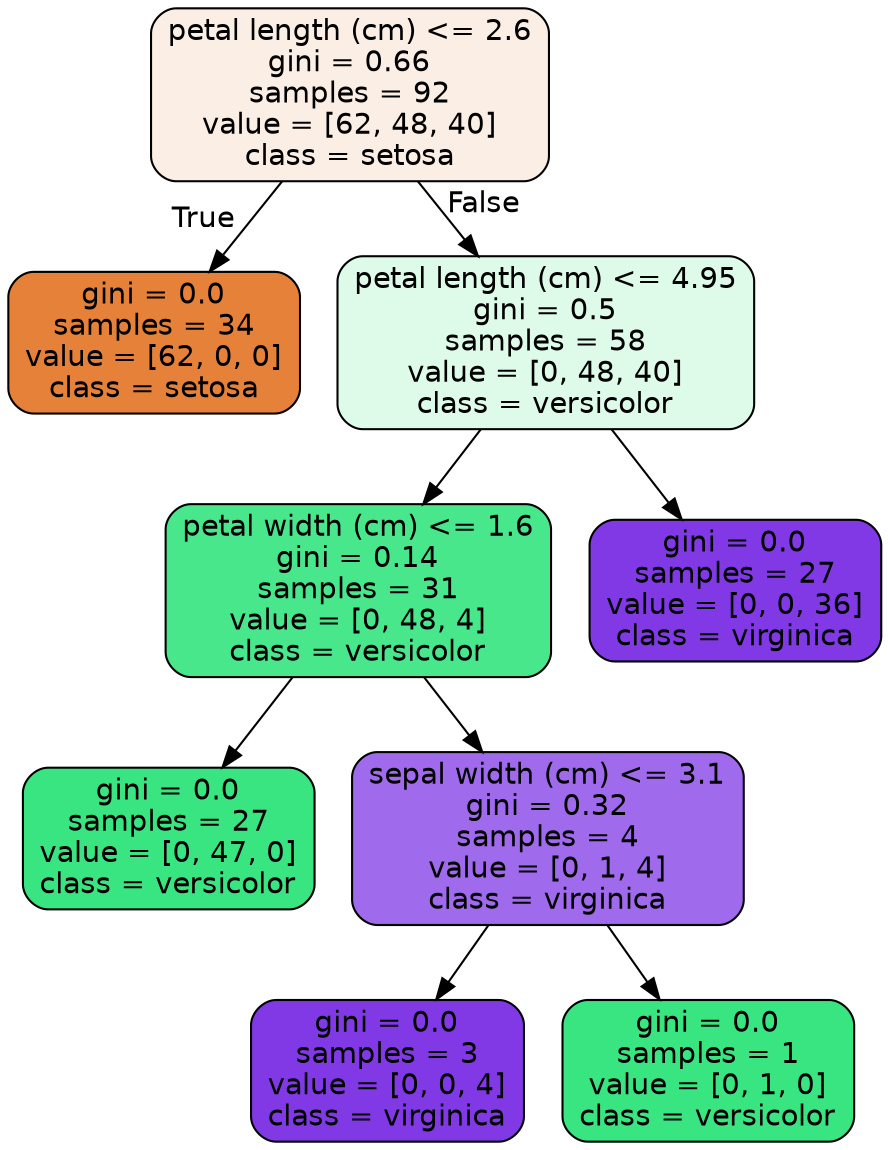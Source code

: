 digraph Tree {
node [shape=box, style="filled, rounded", color="black", fontname=helvetica] ;
edge [fontname=helvetica] ;
0 [label="petal length (cm) <= 2.6\ngini = 0.66\nsamples = 92\nvalue = [62, 48, 40]\nclass = setosa", fillcolor="#fbeee4"] ;
1 [label="gini = 0.0\nsamples = 34\nvalue = [62, 0, 0]\nclass = setosa", fillcolor="#e58139"] ;
0 -> 1 [labeldistance=2.5, labelangle=45, headlabel="True"] ;
2 [label="petal length (cm) <= 4.95\ngini = 0.5\nsamples = 58\nvalue = [0, 48, 40]\nclass = versicolor", fillcolor="#defbea"] ;
0 -> 2 [labeldistance=2.5, labelangle=-45, headlabel="False"] ;
3 [label="petal width (cm) <= 1.6\ngini = 0.14\nsamples = 31\nvalue = [0, 48, 4]\nclass = versicolor", fillcolor="#49e78c"] ;
2 -> 3 ;
4 [label="gini = 0.0\nsamples = 27\nvalue = [0, 47, 0]\nclass = versicolor", fillcolor="#39e581"] ;
3 -> 4 ;
5 [label="sepal width (cm) <= 3.1\ngini = 0.32\nsamples = 4\nvalue = [0, 1, 4]\nclass = virginica", fillcolor="#a06aec"] ;
3 -> 5 ;
6 [label="gini = 0.0\nsamples = 3\nvalue = [0, 0, 4]\nclass = virginica", fillcolor="#8139e5"] ;
5 -> 6 ;
7 [label="gini = 0.0\nsamples = 1\nvalue = [0, 1, 0]\nclass = versicolor", fillcolor="#39e581"] ;
5 -> 7 ;
8 [label="gini = 0.0\nsamples = 27\nvalue = [0, 0, 36]\nclass = virginica", fillcolor="#8139e5"] ;
2 -> 8 ;
}
